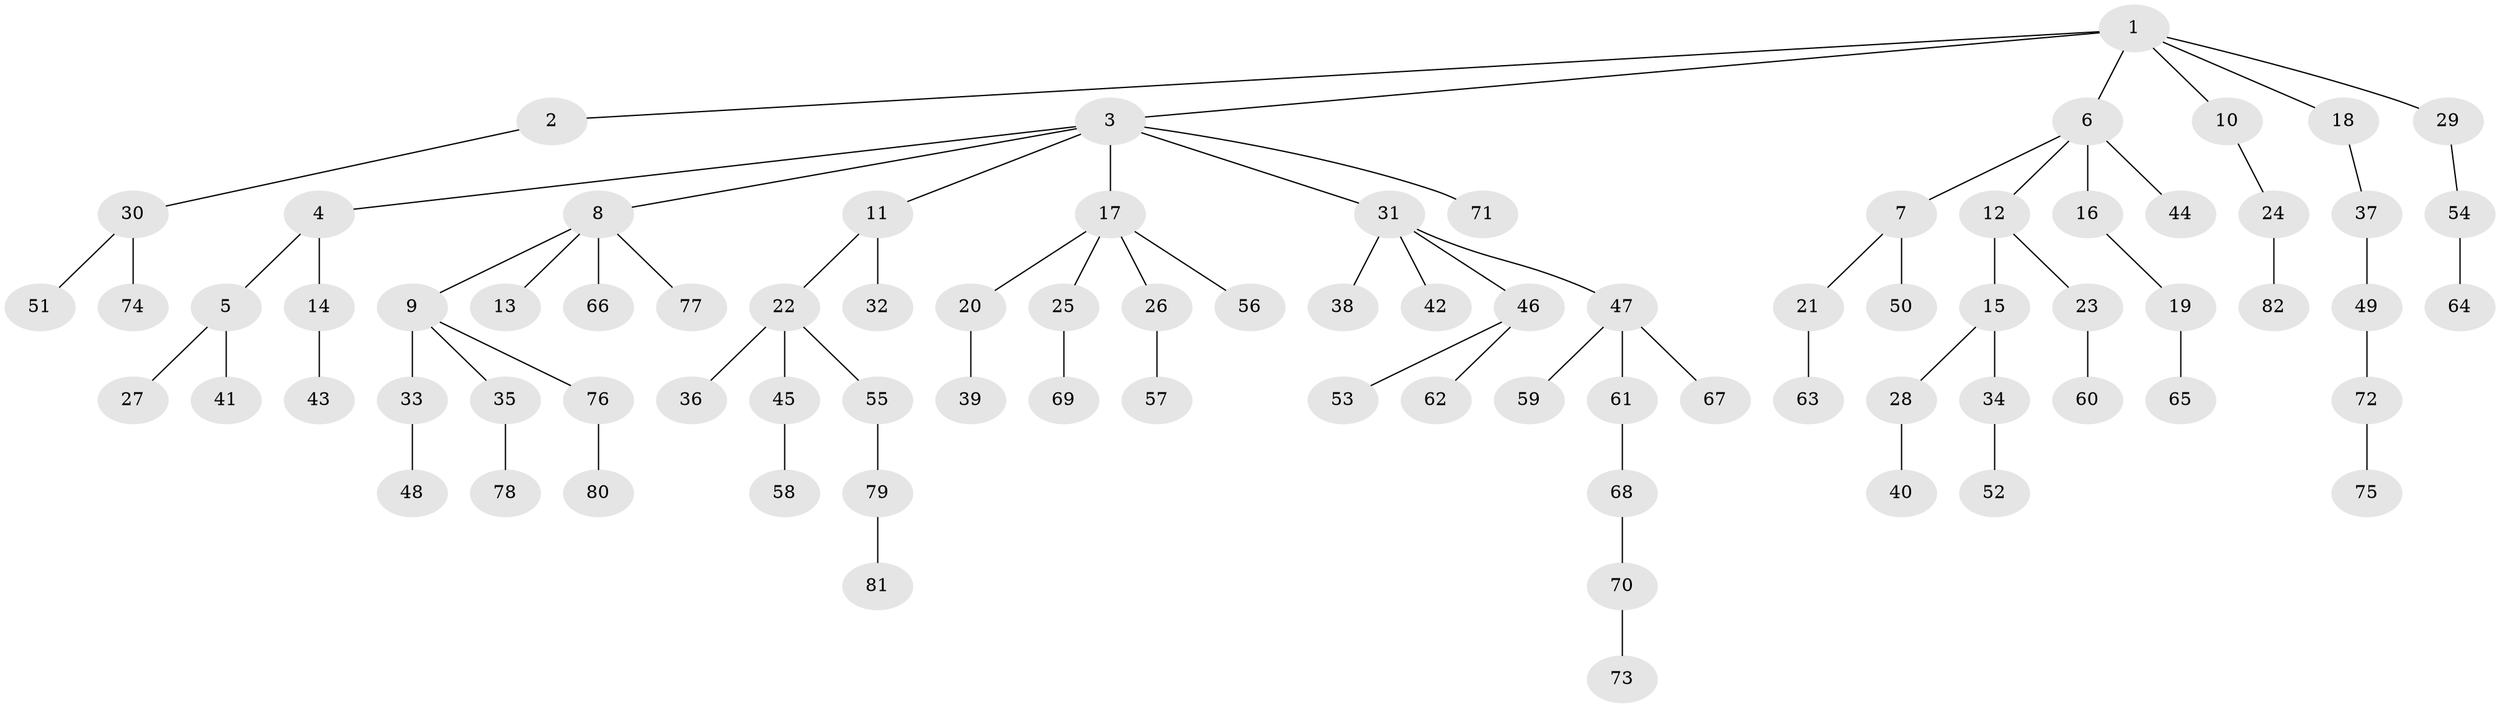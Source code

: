 // coarse degree distribution, {6: 0.03508771929824561, 2: 0.2631578947368421, 8: 0.017543859649122806, 7: 0.017543859649122806, 4: 0.05263157894736842, 1: 0.5614035087719298, 5: 0.017543859649122806, 3: 0.03508771929824561}
// Generated by graph-tools (version 1.1) at 2025/24/03/03/25 07:24:05]
// undirected, 82 vertices, 81 edges
graph export_dot {
graph [start="1"]
  node [color=gray90,style=filled];
  1;
  2;
  3;
  4;
  5;
  6;
  7;
  8;
  9;
  10;
  11;
  12;
  13;
  14;
  15;
  16;
  17;
  18;
  19;
  20;
  21;
  22;
  23;
  24;
  25;
  26;
  27;
  28;
  29;
  30;
  31;
  32;
  33;
  34;
  35;
  36;
  37;
  38;
  39;
  40;
  41;
  42;
  43;
  44;
  45;
  46;
  47;
  48;
  49;
  50;
  51;
  52;
  53;
  54;
  55;
  56;
  57;
  58;
  59;
  60;
  61;
  62;
  63;
  64;
  65;
  66;
  67;
  68;
  69;
  70;
  71;
  72;
  73;
  74;
  75;
  76;
  77;
  78;
  79;
  80;
  81;
  82;
  1 -- 2;
  1 -- 3;
  1 -- 6;
  1 -- 10;
  1 -- 18;
  1 -- 29;
  2 -- 30;
  3 -- 4;
  3 -- 8;
  3 -- 11;
  3 -- 17;
  3 -- 31;
  3 -- 71;
  4 -- 5;
  4 -- 14;
  5 -- 27;
  5 -- 41;
  6 -- 7;
  6 -- 12;
  6 -- 16;
  6 -- 44;
  7 -- 21;
  7 -- 50;
  8 -- 9;
  8 -- 13;
  8 -- 66;
  8 -- 77;
  9 -- 33;
  9 -- 35;
  9 -- 76;
  10 -- 24;
  11 -- 22;
  11 -- 32;
  12 -- 15;
  12 -- 23;
  14 -- 43;
  15 -- 28;
  15 -- 34;
  16 -- 19;
  17 -- 20;
  17 -- 25;
  17 -- 26;
  17 -- 56;
  18 -- 37;
  19 -- 65;
  20 -- 39;
  21 -- 63;
  22 -- 36;
  22 -- 45;
  22 -- 55;
  23 -- 60;
  24 -- 82;
  25 -- 69;
  26 -- 57;
  28 -- 40;
  29 -- 54;
  30 -- 51;
  30 -- 74;
  31 -- 38;
  31 -- 42;
  31 -- 46;
  31 -- 47;
  33 -- 48;
  34 -- 52;
  35 -- 78;
  37 -- 49;
  45 -- 58;
  46 -- 53;
  46 -- 62;
  47 -- 59;
  47 -- 61;
  47 -- 67;
  49 -- 72;
  54 -- 64;
  55 -- 79;
  61 -- 68;
  68 -- 70;
  70 -- 73;
  72 -- 75;
  76 -- 80;
  79 -- 81;
}
